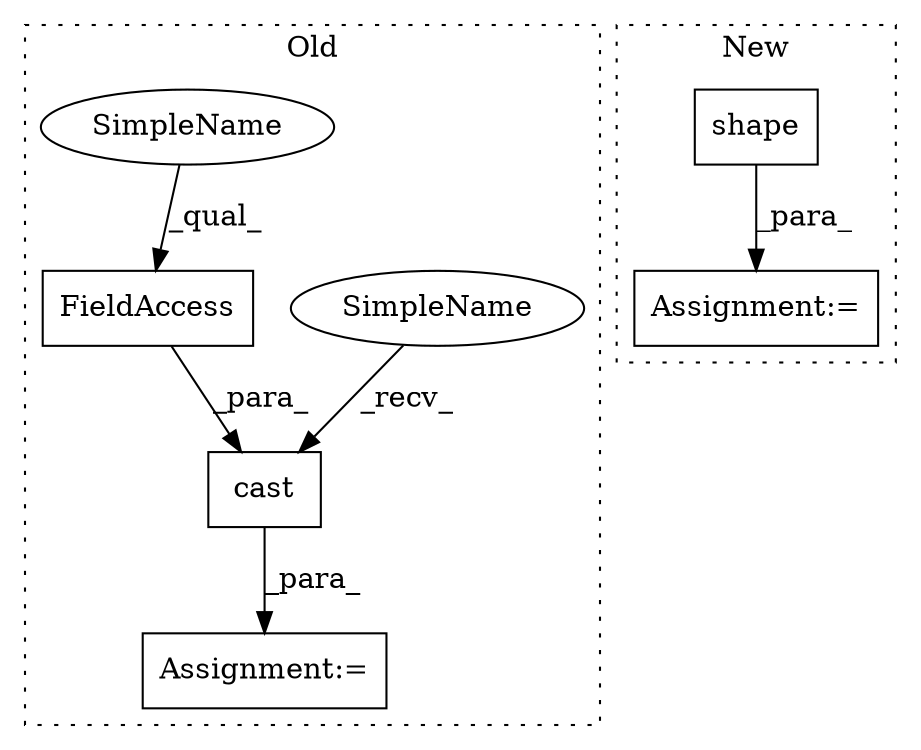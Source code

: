 digraph G {
subgraph cluster0 {
1 [label="cast" a="32" s="12221,12278" l="5,1" shape="box"];
4 [label="Assignment:=" a="7" s="12426" l="1" shape="box"];
5 [label="FieldAccess" a="22" s="12262" l="16" shape="box"];
6 [label="SimpleName" a="42" s="12210" l="10" shape="ellipse"];
7 [label="SimpleName" a="42" s="12262" l="10" shape="ellipse"];
label = "Old";
style="dotted";
}
subgraph cluster1 {
2 [label="shape" a="32" s="12945,12971" l="6,1" shape="box"];
3 [label="Assignment:=" a="7" s="12899" l="1" shape="box"];
label = "New";
style="dotted";
}
1 -> 4 [label="_para_"];
2 -> 3 [label="_para_"];
5 -> 1 [label="_para_"];
6 -> 1 [label="_recv_"];
7 -> 5 [label="_qual_"];
}
